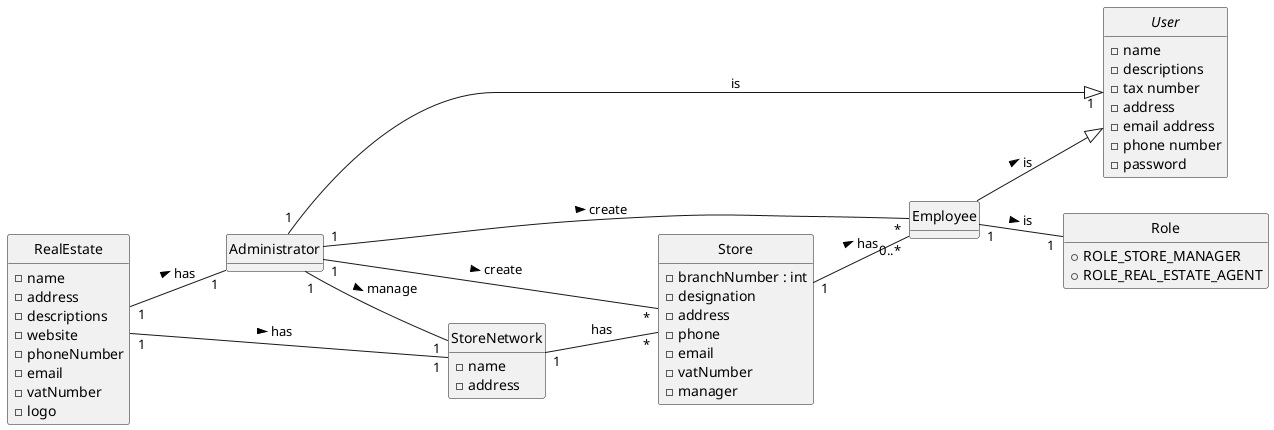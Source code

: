 @startuml
skinparam monochrome true
skinparam packageStyle rectangle
skinparam shadowing false

left to right direction


hide circle
hide methods

class RealEstate{
   - name
   - address
   - descriptions
   - website
   - phoneNumber
   - email
   - vatNumber
   - logo

}
abstract class User{
   - name
   - descriptions
  -  tax number
  -  address
  -  email address
  -  phone number
  -  password
}
class StoreNetwork{
    - name
    - address
}

class Store {
    - branchNumber : int
    - designation
    - address
    - phone
    - email
    - vatNumber
    - manager
}
class Administrator{
}

class Employee {
}
enum Role{
    + ROLE_STORE_MANAGER
    + ROLE_REAL_ESTATE_AGENT
}
StoreNetwork "1"--"*" Store : has
Store "1"--"0..*" Employee : has  >
Employee "1"--"1" Role : is >
Employee --|> User : is >

RealEstate "1"--"1" Administrator:has >
RealEstate "1"--"1" StoreNetwork :has >
Administrator "1"--"*" Store : create >
Administrator "1"--"1" StoreNetwork : manage >
Administrator "1"-|>"1" User : is
Administrator "1"--"*" Employee : create >
@enduml